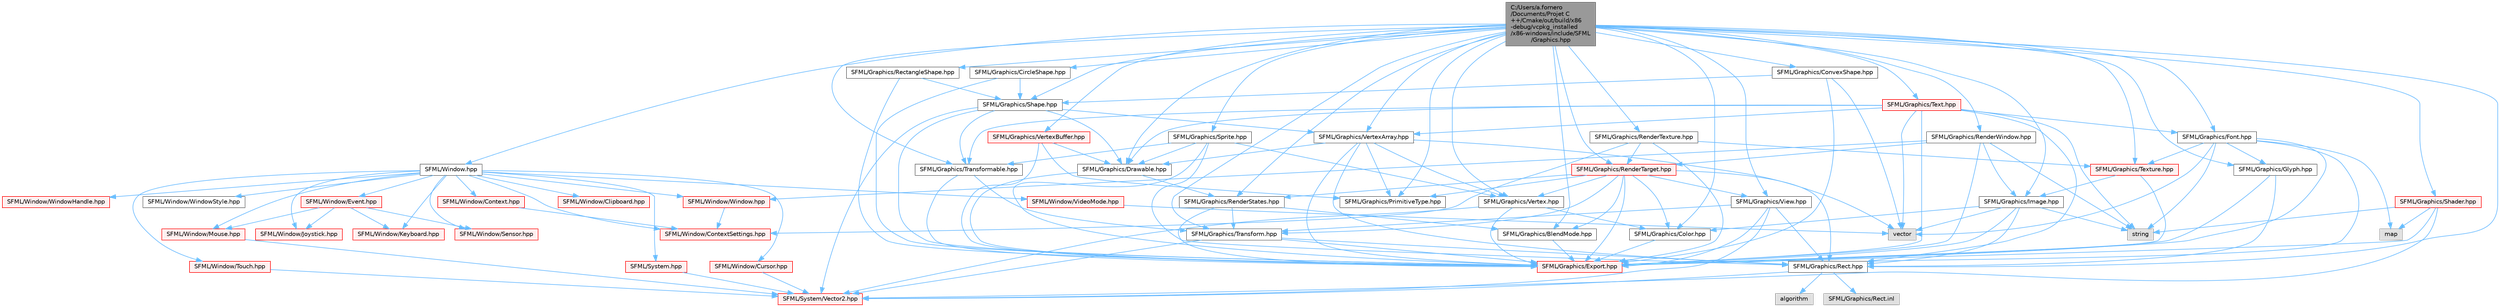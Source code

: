 digraph "C:/Users/a.fornero/Documents/Projet C++/Cmake/out/build/x86-debug/vcpkg_installed/x86-windows/include/SFML/Graphics.hpp"
{
 // LATEX_PDF_SIZE
  bgcolor="transparent";
  edge [fontname=Helvetica,fontsize=10,labelfontname=Helvetica,labelfontsize=10];
  node [fontname=Helvetica,fontsize=10,shape=box,height=0.2,width=0.4];
  Node1 [id="Node000001",label="C:/Users/a.fornero\l/Documents/Projet C\l++/Cmake/out/build/x86\l-debug/vcpkg_installed\l/x86-windows/include/SFML\l/Graphics.hpp",height=0.2,width=0.4,color="gray40", fillcolor="grey60", style="filled", fontcolor="black",tooltip=" "];
  Node1 -> Node2 [id="edge1_Node000001_Node000002",color="steelblue1",style="solid",tooltip=" "];
  Node2 [id="Node000002",label="SFML/Window.hpp",height=0.2,width=0.4,color="grey40", fillcolor="white", style="filled",URL="$_window_8hpp.html",tooltip=" "];
  Node2 -> Node3 [id="edge2_Node000002_Node000003",color="steelblue1",style="solid",tooltip=" "];
  Node3 [id="Node000003",label="SFML/System.hpp",height=0.2,width=0.4,color="red", fillcolor="#FFF0F0", style="filled",URL="$_system_8hpp.html",tooltip=" "];
  Node3 -> Node32 [id="edge3_Node000003_Node000032",color="steelblue1",style="solid",tooltip=" "];
  Node32 [id="Node000032",label="SFML/System/Vector2.hpp",height=0.2,width=0.4,color="red", fillcolor="#FFF0F0", style="filled",URL="$_vector2_8hpp.html",tooltip=" "];
  Node2 -> Node36 [id="edge4_Node000002_Node000036",color="steelblue1",style="solid",tooltip=" "];
  Node36 [id="Node000036",label="SFML/Window/Clipboard.hpp",height=0.2,width=0.4,color="red", fillcolor="#FFF0F0", style="filled",URL="$_clipboard_8hpp.html",tooltip=" "];
  Node2 -> Node38 [id="edge5_Node000002_Node000038",color="steelblue1",style="solid",tooltip=" "];
  Node38 [id="Node000038",label="SFML/Window/Context.hpp",height=0.2,width=0.4,color="red", fillcolor="#FFF0F0", style="filled",URL="$_context_8hpp.html",tooltip=" "];
  Node38 -> Node40 [id="edge6_Node000038_Node000040",color="steelblue1",style="solid",tooltip=" "];
  Node40 [id="Node000040",label="SFML/Window/ContextSettings.hpp",height=0.2,width=0.4,color="red", fillcolor="#FFF0F0", style="filled",URL="$_context_settings_8hpp.html",tooltip=" "];
  Node2 -> Node40 [id="edge7_Node000002_Node000040",color="steelblue1",style="solid",tooltip=" "];
  Node2 -> Node41 [id="edge8_Node000002_Node000041",color="steelblue1",style="solid",tooltip=" "];
  Node41 [id="Node000041",label="SFML/Window/Cursor.hpp",height=0.2,width=0.4,color="red", fillcolor="#FFF0F0", style="filled",URL="$_cursor_8hpp.html",tooltip=" "];
  Node41 -> Node32 [id="edge9_Node000041_Node000032",color="steelblue1",style="solid",tooltip=" "];
  Node2 -> Node42 [id="edge10_Node000002_Node000042",color="steelblue1",style="solid",tooltip=" "];
  Node42 [id="Node000042",label="SFML/Window/Event.hpp",height=0.2,width=0.4,color="red", fillcolor="#FFF0F0", style="filled",URL="$_event_8hpp.html",tooltip=" "];
  Node42 -> Node43 [id="edge11_Node000042_Node000043",color="steelblue1",style="solid",tooltip=" "];
  Node43 [id="Node000043",label="SFML/Window/Joystick.hpp",height=0.2,width=0.4,color="red", fillcolor="#FFF0F0", style="filled",URL="$_joystick_8hpp.html",tooltip=" "];
  Node42 -> Node44 [id="edge12_Node000042_Node000044",color="steelblue1",style="solid",tooltip=" "];
  Node44 [id="Node000044",label="SFML/Window/Keyboard.hpp",height=0.2,width=0.4,color="red", fillcolor="#FFF0F0", style="filled",URL="$_keyboard_8hpp.html",tooltip=" "];
  Node42 -> Node45 [id="edge13_Node000042_Node000045",color="steelblue1",style="solid",tooltip=" "];
  Node45 [id="Node000045",label="SFML/Window/Mouse.hpp",height=0.2,width=0.4,color="red", fillcolor="#FFF0F0", style="filled",URL="$_mouse_8hpp.html",tooltip=" "];
  Node45 -> Node32 [id="edge14_Node000045_Node000032",color="steelblue1",style="solid",tooltip=" "];
  Node42 -> Node46 [id="edge15_Node000042_Node000046",color="steelblue1",style="solid",tooltip=" "];
  Node46 [id="Node000046",label="SFML/Window/Sensor.hpp",height=0.2,width=0.4,color="red", fillcolor="#FFF0F0", style="filled",URL="$_sensor_8hpp.html",tooltip=" "];
  Node2 -> Node43 [id="edge16_Node000002_Node000043",color="steelblue1",style="solid",tooltip=" "];
  Node2 -> Node44 [id="edge17_Node000002_Node000044",color="steelblue1",style="solid",tooltip=" "];
  Node2 -> Node45 [id="edge18_Node000002_Node000045",color="steelblue1",style="solid",tooltip=" "];
  Node2 -> Node46 [id="edge19_Node000002_Node000046",color="steelblue1",style="solid",tooltip=" "];
  Node2 -> Node47 [id="edge20_Node000002_Node000047",color="steelblue1",style="solid",tooltip=" "];
  Node47 [id="Node000047",label="SFML/Window/Touch.hpp",height=0.2,width=0.4,color="red", fillcolor="#FFF0F0", style="filled",URL="$_touch_8hpp.html",tooltip=" "];
  Node47 -> Node32 [id="edge21_Node000047_Node000032",color="steelblue1",style="solid",tooltip=" "];
  Node2 -> Node48 [id="edge22_Node000002_Node000048",color="steelblue1",style="solid",tooltip=" "];
  Node48 [id="Node000048",label="SFML/Window/VideoMode.hpp",height=0.2,width=0.4,color="red", fillcolor="#FFF0F0", style="filled",URL="$_video_mode_8hpp.html",tooltip=" "];
  Node48 -> Node49 [id="edge23_Node000048_Node000049",color="steelblue1",style="solid",tooltip=" "];
  Node49 [id="Node000049",label="vector",height=0.2,width=0.4,color="grey60", fillcolor="#E0E0E0", style="filled",tooltip=" "];
  Node2 -> Node50 [id="edge24_Node000002_Node000050",color="steelblue1",style="solid",tooltip=" "];
  Node50 [id="Node000050",label="SFML/Window/Window.hpp",height=0.2,width=0.4,color="red", fillcolor="#FFF0F0", style="filled",URL="$_window_2_window_8hpp.html",tooltip=" "];
  Node50 -> Node40 [id="edge25_Node000050_Node000040",color="steelblue1",style="solid",tooltip=" "];
  Node2 -> Node53 [id="edge26_Node000002_Node000053",color="steelblue1",style="solid",tooltip=" "];
  Node53 [id="Node000053",label="SFML/Window/WindowHandle.hpp",height=0.2,width=0.4,color="red", fillcolor="#FFF0F0", style="filled",URL="$_window_handle_8hpp.html",tooltip=" "];
  Node2 -> Node56 [id="edge27_Node000002_Node000056",color="steelblue1",style="solid",tooltip=" "];
  Node56 [id="Node000056",label="SFML/Window/WindowStyle.hpp",height=0.2,width=0.4,color="grey40", fillcolor="white", style="filled",URL="$_window_style_8hpp.html",tooltip=" "];
  Node1 -> Node57 [id="edge28_Node000001_Node000057",color="steelblue1",style="solid",tooltip=" "];
  Node57 [id="Node000057",label="SFML/Graphics/BlendMode.hpp",height=0.2,width=0.4,color="grey40", fillcolor="white", style="filled",URL="$_blend_mode_8hpp.html",tooltip=" "];
  Node57 -> Node58 [id="edge29_Node000057_Node000058",color="steelblue1",style="solid",tooltip=" "];
  Node58 [id="Node000058",label="SFML/Graphics/Export.hpp",height=0.2,width=0.4,color="red", fillcolor="#FFF0F0", style="filled",URL="$_graphics_2_export_8hpp.html",tooltip=" "];
  Node1 -> Node59 [id="edge30_Node000001_Node000059",color="steelblue1",style="solid",tooltip=" "];
  Node59 [id="Node000059",label="SFML/Graphics/CircleShape.hpp",height=0.2,width=0.4,color="grey40", fillcolor="white", style="filled",URL="$_circle_shape_8hpp.html",tooltip=" "];
  Node59 -> Node58 [id="edge31_Node000059_Node000058",color="steelblue1",style="solid",tooltip=" "];
  Node59 -> Node60 [id="edge32_Node000059_Node000060",color="steelblue1",style="solid",tooltip=" "];
  Node60 [id="Node000060",label="SFML/Graphics/Shape.hpp",height=0.2,width=0.4,color="grey40", fillcolor="white", style="filled",URL="$_shape_8hpp.html",tooltip=" "];
  Node60 -> Node58 [id="edge33_Node000060_Node000058",color="steelblue1",style="solid",tooltip=" "];
  Node60 -> Node61 [id="edge34_Node000060_Node000061",color="steelblue1",style="solid",tooltip=" "];
  Node61 [id="Node000061",label="SFML/Graphics/Drawable.hpp",height=0.2,width=0.4,color="grey40", fillcolor="white", style="filled",URL="$_drawable_8hpp.html",tooltip=" "];
  Node61 -> Node58 [id="edge35_Node000061_Node000058",color="steelblue1",style="solid",tooltip=" "];
  Node61 -> Node62 [id="edge36_Node000061_Node000062",color="steelblue1",style="solid",tooltip=" "];
  Node62 [id="Node000062",label="SFML/Graphics/RenderStates.hpp",height=0.2,width=0.4,color="grey40", fillcolor="white", style="filled",URL="$_render_states_8hpp.html",tooltip=" "];
  Node62 -> Node58 [id="edge37_Node000062_Node000058",color="steelblue1",style="solid",tooltip=" "];
  Node62 -> Node57 [id="edge38_Node000062_Node000057",color="steelblue1",style="solid",tooltip=" "];
  Node62 -> Node63 [id="edge39_Node000062_Node000063",color="steelblue1",style="solid",tooltip=" "];
  Node63 [id="Node000063",label="SFML/Graphics/Transform.hpp",height=0.2,width=0.4,color="grey40", fillcolor="white", style="filled",URL="$_transform_8hpp.html",tooltip=" "];
  Node63 -> Node58 [id="edge40_Node000063_Node000058",color="steelblue1",style="solid",tooltip=" "];
  Node63 -> Node64 [id="edge41_Node000063_Node000064",color="steelblue1",style="solid",tooltip=" "];
  Node64 [id="Node000064",label="SFML/Graphics/Rect.hpp",height=0.2,width=0.4,color="grey40", fillcolor="white", style="filled",URL="$_rect_8hpp.html",tooltip=" "];
  Node64 -> Node32 [id="edge42_Node000064_Node000032",color="steelblue1",style="solid",tooltip=" "];
  Node64 -> Node22 [id="edge43_Node000064_Node000022",color="steelblue1",style="solid",tooltip=" "];
  Node22 [id="Node000022",label="algorithm",height=0.2,width=0.4,color="grey60", fillcolor="#E0E0E0", style="filled",tooltip=" "];
  Node64 -> Node65 [id="edge44_Node000064_Node000065",color="steelblue1",style="solid",tooltip=" "];
  Node65 [id="Node000065",label="SFML/Graphics/Rect.inl",height=0.2,width=0.4,color="grey60", fillcolor="#E0E0E0", style="filled",tooltip=" "];
  Node63 -> Node32 [id="edge45_Node000063_Node000032",color="steelblue1",style="solid",tooltip=" "];
  Node60 -> Node66 [id="edge46_Node000060_Node000066",color="steelblue1",style="solid",tooltip=" "];
  Node66 [id="Node000066",label="SFML/Graphics/Transformable.hpp",height=0.2,width=0.4,color="grey40", fillcolor="white", style="filled",URL="$_transformable_8hpp.html",tooltip=" "];
  Node66 -> Node58 [id="edge47_Node000066_Node000058",color="steelblue1",style="solid",tooltip=" "];
  Node66 -> Node63 [id="edge48_Node000066_Node000063",color="steelblue1",style="solid",tooltip=" "];
  Node60 -> Node67 [id="edge49_Node000060_Node000067",color="steelblue1",style="solid",tooltip=" "];
  Node67 [id="Node000067",label="SFML/Graphics/VertexArray.hpp",height=0.2,width=0.4,color="grey40", fillcolor="white", style="filled",URL="$_vertex_array_8hpp.html",tooltip=" "];
  Node67 -> Node58 [id="edge50_Node000067_Node000058",color="steelblue1",style="solid",tooltip=" "];
  Node67 -> Node68 [id="edge51_Node000067_Node000068",color="steelblue1",style="solid",tooltip=" "];
  Node68 [id="Node000068",label="SFML/Graphics/Vertex.hpp",height=0.2,width=0.4,color="grey40", fillcolor="white", style="filled",URL="$_vertex_8hpp.html",tooltip=" "];
  Node68 -> Node58 [id="edge52_Node000068_Node000058",color="steelblue1",style="solid",tooltip=" "];
  Node68 -> Node69 [id="edge53_Node000068_Node000069",color="steelblue1",style="solid",tooltip=" "];
  Node69 [id="Node000069",label="SFML/Graphics/Color.hpp",height=0.2,width=0.4,color="grey40", fillcolor="white", style="filled",URL="$_color_8hpp.html",tooltip=" "];
  Node69 -> Node58 [id="edge54_Node000069_Node000058",color="steelblue1",style="solid",tooltip=" "];
  Node68 -> Node32 [id="edge55_Node000068_Node000032",color="steelblue1",style="solid",tooltip=" "];
  Node67 -> Node70 [id="edge56_Node000067_Node000070",color="steelblue1",style="solid",tooltip=" "];
  Node70 [id="Node000070",label="SFML/Graphics/PrimitiveType.hpp",height=0.2,width=0.4,color="grey40", fillcolor="white", style="filled",URL="$_primitive_type_8hpp.html",tooltip=" "];
  Node67 -> Node64 [id="edge57_Node000067_Node000064",color="steelblue1",style="solid",tooltip=" "];
  Node67 -> Node61 [id="edge58_Node000067_Node000061",color="steelblue1",style="solid",tooltip=" "];
  Node67 -> Node49 [id="edge59_Node000067_Node000049",color="steelblue1",style="solid",tooltip=" "];
  Node60 -> Node32 [id="edge60_Node000060_Node000032",color="steelblue1",style="solid",tooltip=" "];
  Node1 -> Node69 [id="edge61_Node000001_Node000069",color="steelblue1",style="solid",tooltip=" "];
  Node1 -> Node71 [id="edge62_Node000001_Node000071",color="steelblue1",style="solid",tooltip=" "];
  Node71 [id="Node000071",label="SFML/Graphics/ConvexShape.hpp",height=0.2,width=0.4,color="grey40", fillcolor="white", style="filled",URL="$_convex_shape_8hpp.html",tooltip=" "];
  Node71 -> Node58 [id="edge63_Node000071_Node000058",color="steelblue1",style="solid",tooltip=" "];
  Node71 -> Node60 [id="edge64_Node000071_Node000060",color="steelblue1",style="solid",tooltip=" "];
  Node71 -> Node49 [id="edge65_Node000071_Node000049",color="steelblue1",style="solid",tooltip=" "];
  Node1 -> Node61 [id="edge66_Node000001_Node000061",color="steelblue1",style="solid",tooltip=" "];
  Node1 -> Node72 [id="edge67_Node000001_Node000072",color="steelblue1",style="solid",tooltip=" "];
  Node72 [id="Node000072",label="SFML/Graphics/Font.hpp",height=0.2,width=0.4,color="grey40", fillcolor="white", style="filled",URL="$_font_8hpp.html",tooltip=" "];
  Node72 -> Node58 [id="edge68_Node000072_Node000058",color="steelblue1",style="solid",tooltip=" "];
  Node72 -> Node73 [id="edge69_Node000072_Node000073",color="steelblue1",style="solid",tooltip=" "];
  Node73 [id="Node000073",label="SFML/Graphics/Glyph.hpp",height=0.2,width=0.4,color="grey40", fillcolor="white", style="filled",URL="$_glyph_8hpp.html",tooltip=" "];
  Node73 -> Node58 [id="edge70_Node000073_Node000058",color="steelblue1",style="solid",tooltip=" "];
  Node73 -> Node64 [id="edge71_Node000073_Node000064",color="steelblue1",style="solid",tooltip=" "];
  Node72 -> Node74 [id="edge72_Node000072_Node000074",color="steelblue1",style="solid",tooltip=" "];
  Node74 [id="Node000074",label="SFML/Graphics/Texture.hpp",height=0.2,width=0.4,color="red", fillcolor="#FFF0F0", style="filled",URL="$_texture_8hpp.html",tooltip=" "];
  Node74 -> Node58 [id="edge73_Node000074_Node000058",color="steelblue1",style="solid",tooltip=" "];
  Node74 -> Node75 [id="edge74_Node000074_Node000075",color="steelblue1",style="solid",tooltip=" "];
  Node75 [id="Node000075",label="SFML/Graphics/Image.hpp",height=0.2,width=0.4,color="grey40", fillcolor="white", style="filled",URL="$_image_8hpp.html",tooltip=" "];
  Node75 -> Node58 [id="edge75_Node000075_Node000058",color="steelblue1",style="solid",tooltip=" "];
  Node75 -> Node69 [id="edge76_Node000075_Node000069",color="steelblue1",style="solid",tooltip=" "];
  Node75 -> Node64 [id="edge77_Node000075_Node000064",color="steelblue1",style="solid",tooltip=" "];
  Node75 -> Node14 [id="edge78_Node000075_Node000014",color="steelblue1",style="solid",tooltip=" "];
  Node14 [id="Node000014",label="string",height=0.2,width=0.4,color="grey60", fillcolor="#E0E0E0", style="filled",tooltip=" "];
  Node75 -> Node49 [id="edge79_Node000075_Node000049",color="steelblue1",style="solid",tooltip=" "];
  Node72 -> Node64 [id="edge80_Node000072_Node000064",color="steelblue1",style="solid",tooltip=" "];
  Node72 -> Node76 [id="edge81_Node000072_Node000076",color="steelblue1",style="solid",tooltip=" "];
  Node76 [id="Node000076",label="map",height=0.2,width=0.4,color="grey60", fillcolor="#E0E0E0", style="filled",tooltip=" "];
  Node72 -> Node14 [id="edge82_Node000072_Node000014",color="steelblue1",style="solid",tooltip=" "];
  Node72 -> Node49 [id="edge83_Node000072_Node000049",color="steelblue1",style="solid",tooltip=" "];
  Node1 -> Node73 [id="edge84_Node000001_Node000073",color="steelblue1",style="solid",tooltip=" "];
  Node1 -> Node75 [id="edge85_Node000001_Node000075",color="steelblue1",style="solid",tooltip=" "];
  Node1 -> Node70 [id="edge86_Node000001_Node000070",color="steelblue1",style="solid",tooltip=" "];
  Node1 -> Node64 [id="edge87_Node000001_Node000064",color="steelblue1",style="solid",tooltip=" "];
  Node1 -> Node77 [id="edge88_Node000001_Node000077",color="steelblue1",style="solid",tooltip=" "];
  Node77 [id="Node000077",label="SFML/Graphics/RectangleShape.hpp",height=0.2,width=0.4,color="grey40", fillcolor="white", style="filled",URL="$_rectangle_shape_8hpp.html",tooltip=" "];
  Node77 -> Node58 [id="edge89_Node000077_Node000058",color="steelblue1",style="solid",tooltip=" "];
  Node77 -> Node60 [id="edge90_Node000077_Node000060",color="steelblue1",style="solid",tooltip=" "];
  Node1 -> Node62 [id="edge91_Node000001_Node000062",color="steelblue1",style="solid",tooltip=" "];
  Node1 -> Node78 [id="edge92_Node000001_Node000078",color="steelblue1",style="solid",tooltip=" "];
  Node78 [id="Node000078",label="SFML/Graphics/RenderTarget.hpp",height=0.2,width=0.4,color="red", fillcolor="#FFF0F0", style="filled",URL="$_render_target_8hpp.html",tooltip=" "];
  Node78 -> Node58 [id="edge93_Node000078_Node000058",color="steelblue1",style="solid",tooltip=" "];
  Node78 -> Node69 [id="edge94_Node000078_Node000069",color="steelblue1",style="solid",tooltip=" "];
  Node78 -> Node64 [id="edge95_Node000078_Node000064",color="steelblue1",style="solid",tooltip=" "];
  Node78 -> Node79 [id="edge96_Node000078_Node000079",color="steelblue1",style="solid",tooltip=" "];
  Node79 [id="Node000079",label="SFML/Graphics/View.hpp",height=0.2,width=0.4,color="grey40", fillcolor="white", style="filled",URL="$_view_8hpp.html",tooltip=" "];
  Node79 -> Node58 [id="edge97_Node000079_Node000058",color="steelblue1",style="solid",tooltip=" "];
  Node79 -> Node64 [id="edge98_Node000079_Node000064",color="steelblue1",style="solid",tooltip=" "];
  Node79 -> Node63 [id="edge99_Node000079_Node000063",color="steelblue1",style="solid",tooltip=" "];
  Node79 -> Node32 [id="edge100_Node000079_Node000032",color="steelblue1",style="solid",tooltip=" "];
  Node78 -> Node63 [id="edge101_Node000078_Node000063",color="steelblue1",style="solid",tooltip=" "];
  Node78 -> Node57 [id="edge102_Node000078_Node000057",color="steelblue1",style="solid",tooltip=" "];
  Node78 -> Node62 [id="edge103_Node000078_Node000062",color="steelblue1",style="solid",tooltip=" "];
  Node78 -> Node70 [id="edge104_Node000078_Node000070",color="steelblue1",style="solid",tooltip=" "];
  Node78 -> Node68 [id="edge105_Node000078_Node000068",color="steelblue1",style="solid",tooltip=" "];
  Node1 -> Node80 [id="edge106_Node000001_Node000080",color="steelblue1",style="solid",tooltip=" "];
  Node80 [id="Node000080",label="SFML/Graphics/RenderTexture.hpp",height=0.2,width=0.4,color="grey40", fillcolor="white", style="filled",URL="$_render_texture_8hpp.html",tooltip=" "];
  Node80 -> Node58 [id="edge107_Node000080_Node000058",color="steelblue1",style="solid",tooltip=" "];
  Node80 -> Node74 [id="edge108_Node000080_Node000074",color="steelblue1",style="solid",tooltip=" "];
  Node80 -> Node78 [id="edge109_Node000080_Node000078",color="steelblue1",style="solid",tooltip=" "];
  Node80 -> Node40 [id="edge110_Node000080_Node000040",color="steelblue1",style="solid",tooltip=" "];
  Node1 -> Node81 [id="edge111_Node000001_Node000081",color="steelblue1",style="solid",tooltip=" "];
  Node81 [id="Node000081",label="SFML/Graphics/RenderWindow.hpp",height=0.2,width=0.4,color="grey40", fillcolor="white", style="filled",URL="$_render_window_8hpp.html",tooltip=" "];
  Node81 -> Node58 [id="edge112_Node000081_Node000058",color="steelblue1",style="solid",tooltip=" "];
  Node81 -> Node78 [id="edge113_Node000081_Node000078",color="steelblue1",style="solid",tooltip=" "];
  Node81 -> Node75 [id="edge114_Node000081_Node000075",color="steelblue1",style="solid",tooltip=" "];
  Node81 -> Node50 [id="edge115_Node000081_Node000050",color="steelblue1",style="solid",tooltip=" "];
  Node81 -> Node14 [id="edge116_Node000081_Node000014",color="steelblue1",style="solid",tooltip=" "];
  Node1 -> Node82 [id="edge117_Node000001_Node000082",color="steelblue1",style="solid",tooltip=" "];
  Node82 [id="Node000082",label="SFML/Graphics/Shader.hpp",height=0.2,width=0.4,color="red", fillcolor="#FFF0F0", style="filled",URL="$_shader_8hpp.html",tooltip=" "];
  Node82 -> Node58 [id="edge118_Node000082_Node000058",color="steelblue1",style="solid",tooltip=" "];
  Node82 -> Node32 [id="edge119_Node000082_Node000032",color="steelblue1",style="solid",tooltip=" "];
  Node82 -> Node76 [id="edge120_Node000082_Node000076",color="steelblue1",style="solid",tooltip=" "];
  Node82 -> Node14 [id="edge121_Node000082_Node000014",color="steelblue1",style="solid",tooltip=" "];
  Node1 -> Node60 [id="edge122_Node000001_Node000060",color="steelblue1",style="solid",tooltip=" "];
  Node1 -> Node85 [id="edge123_Node000001_Node000085",color="steelblue1",style="solid",tooltip=" "];
  Node85 [id="Node000085",label="SFML/Graphics/Sprite.hpp",height=0.2,width=0.4,color="grey40", fillcolor="white", style="filled",URL="$_sprite_8hpp.html",tooltip=" "];
  Node85 -> Node58 [id="edge124_Node000085_Node000058",color="steelblue1",style="solid",tooltip=" "];
  Node85 -> Node61 [id="edge125_Node000085_Node000061",color="steelblue1",style="solid",tooltip=" "];
  Node85 -> Node66 [id="edge126_Node000085_Node000066",color="steelblue1",style="solid",tooltip=" "];
  Node85 -> Node68 [id="edge127_Node000085_Node000068",color="steelblue1",style="solid",tooltip=" "];
  Node85 -> Node64 [id="edge128_Node000085_Node000064",color="steelblue1",style="solid",tooltip=" "];
  Node1 -> Node86 [id="edge129_Node000001_Node000086",color="steelblue1",style="solid",tooltip=" "];
  Node86 [id="Node000086",label="SFML/Graphics/Text.hpp",height=0.2,width=0.4,color="red", fillcolor="#FFF0F0", style="filled",URL="$_text_8hpp.html",tooltip=" "];
  Node86 -> Node58 [id="edge130_Node000086_Node000058",color="steelblue1",style="solid",tooltip=" "];
  Node86 -> Node61 [id="edge131_Node000086_Node000061",color="steelblue1",style="solid",tooltip=" "];
  Node86 -> Node66 [id="edge132_Node000086_Node000066",color="steelblue1",style="solid",tooltip=" "];
  Node86 -> Node72 [id="edge133_Node000086_Node000072",color="steelblue1",style="solid",tooltip=" "];
  Node86 -> Node64 [id="edge134_Node000086_Node000064",color="steelblue1",style="solid",tooltip=" "];
  Node86 -> Node67 [id="edge135_Node000086_Node000067",color="steelblue1",style="solid",tooltip=" "];
  Node86 -> Node14 [id="edge136_Node000086_Node000014",color="steelblue1",style="solid",tooltip=" "];
  Node86 -> Node49 [id="edge137_Node000086_Node000049",color="steelblue1",style="solid",tooltip=" "];
  Node1 -> Node74 [id="edge138_Node000001_Node000074",color="steelblue1",style="solid",tooltip=" "];
  Node1 -> Node63 [id="edge139_Node000001_Node000063",color="steelblue1",style="solid",tooltip=" "];
  Node1 -> Node66 [id="edge140_Node000001_Node000066",color="steelblue1",style="solid",tooltip=" "];
  Node1 -> Node68 [id="edge141_Node000001_Node000068",color="steelblue1",style="solid",tooltip=" "];
  Node1 -> Node67 [id="edge142_Node000001_Node000067",color="steelblue1",style="solid",tooltip=" "];
  Node1 -> Node87 [id="edge143_Node000001_Node000087",color="steelblue1",style="solid",tooltip=" "];
  Node87 [id="Node000087",label="SFML/Graphics/VertexBuffer.hpp",height=0.2,width=0.4,color="red", fillcolor="#FFF0F0", style="filled",URL="$_vertex_buffer_8hpp.html",tooltip=" "];
  Node87 -> Node58 [id="edge144_Node000087_Node000058",color="steelblue1",style="solid",tooltip=" "];
  Node87 -> Node70 [id="edge145_Node000087_Node000070",color="steelblue1",style="solid",tooltip=" "];
  Node87 -> Node61 [id="edge146_Node000087_Node000061",color="steelblue1",style="solid",tooltip=" "];
  Node1 -> Node79 [id="edge147_Node000001_Node000079",color="steelblue1",style="solid",tooltip=" "];
}
